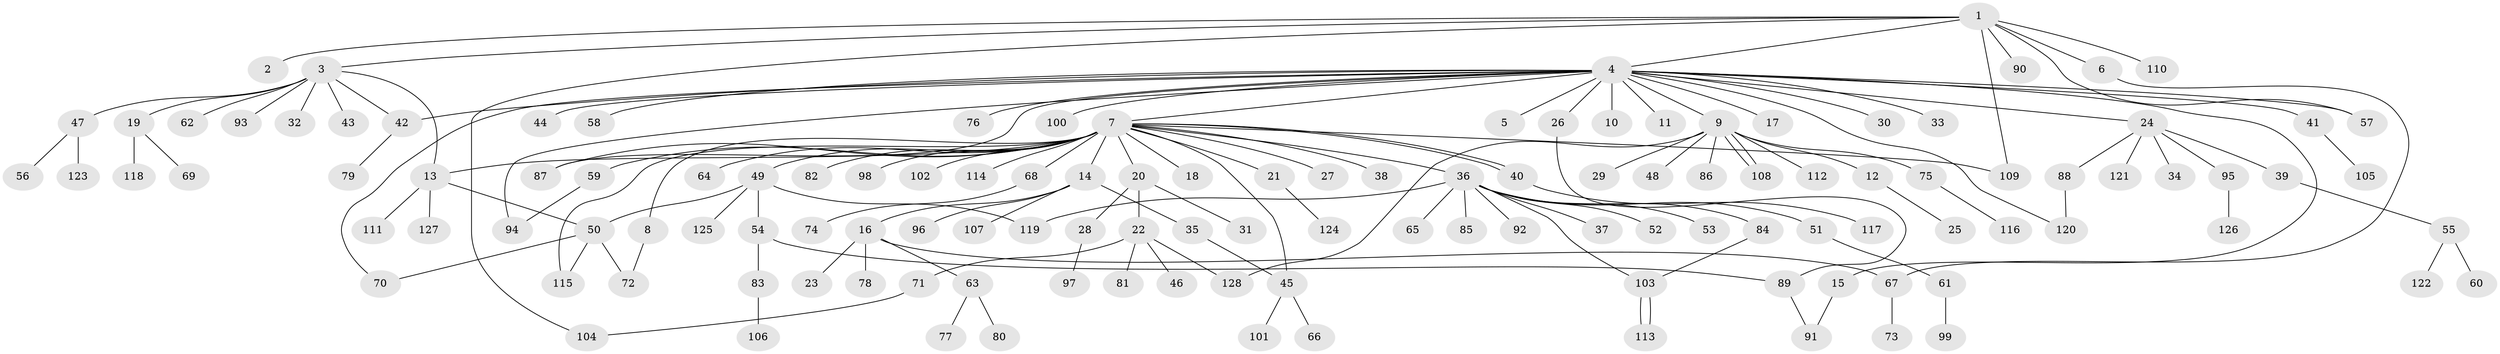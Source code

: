 // coarse degree distribution, {26: 0.0196078431372549, 2: 0.13725490196078433, 17: 0.0196078431372549, 1: 0.7058823529411765, 4: 0.058823529411764705, 5: 0.0196078431372549, 3: 0.0392156862745098}
// Generated by graph-tools (version 1.1) at 2025/18/03/04/25 18:18:12]
// undirected, 128 vertices, 149 edges
graph export_dot {
graph [start="1"]
  node [color=gray90,style=filled];
  1;
  2;
  3;
  4;
  5;
  6;
  7;
  8;
  9;
  10;
  11;
  12;
  13;
  14;
  15;
  16;
  17;
  18;
  19;
  20;
  21;
  22;
  23;
  24;
  25;
  26;
  27;
  28;
  29;
  30;
  31;
  32;
  33;
  34;
  35;
  36;
  37;
  38;
  39;
  40;
  41;
  42;
  43;
  44;
  45;
  46;
  47;
  48;
  49;
  50;
  51;
  52;
  53;
  54;
  55;
  56;
  57;
  58;
  59;
  60;
  61;
  62;
  63;
  64;
  65;
  66;
  67;
  68;
  69;
  70;
  71;
  72;
  73;
  74;
  75;
  76;
  77;
  78;
  79;
  80;
  81;
  82;
  83;
  84;
  85;
  86;
  87;
  88;
  89;
  90;
  91;
  92;
  93;
  94;
  95;
  96;
  97;
  98;
  99;
  100;
  101;
  102;
  103;
  104;
  105;
  106;
  107;
  108;
  109;
  110;
  111;
  112;
  113;
  114;
  115;
  116;
  117;
  118;
  119;
  120;
  121;
  122;
  123;
  124;
  125;
  126;
  127;
  128;
  1 -- 2;
  1 -- 3;
  1 -- 4;
  1 -- 6;
  1 -- 57;
  1 -- 90;
  1 -- 104;
  1 -- 109;
  1 -- 110;
  3 -- 13;
  3 -- 19;
  3 -- 32;
  3 -- 42;
  3 -- 43;
  3 -- 47;
  3 -- 62;
  3 -- 93;
  4 -- 5;
  4 -- 7;
  4 -- 9;
  4 -- 10;
  4 -- 11;
  4 -- 15;
  4 -- 17;
  4 -- 24;
  4 -- 26;
  4 -- 30;
  4 -- 33;
  4 -- 41;
  4 -- 42;
  4 -- 44;
  4 -- 57;
  4 -- 58;
  4 -- 70;
  4 -- 76;
  4 -- 87;
  4 -- 94;
  4 -- 100;
  4 -- 120;
  6 -- 67;
  7 -- 8;
  7 -- 13;
  7 -- 14;
  7 -- 18;
  7 -- 20;
  7 -- 21;
  7 -- 27;
  7 -- 36;
  7 -- 38;
  7 -- 40;
  7 -- 40;
  7 -- 45;
  7 -- 49;
  7 -- 59;
  7 -- 64;
  7 -- 68;
  7 -- 82;
  7 -- 87;
  7 -- 98;
  7 -- 102;
  7 -- 109;
  7 -- 114;
  7 -- 115;
  8 -- 72;
  9 -- 12;
  9 -- 29;
  9 -- 48;
  9 -- 75;
  9 -- 86;
  9 -- 108;
  9 -- 108;
  9 -- 112;
  9 -- 128;
  12 -- 25;
  13 -- 50;
  13 -- 111;
  13 -- 127;
  14 -- 16;
  14 -- 35;
  14 -- 96;
  14 -- 107;
  15 -- 91;
  16 -- 23;
  16 -- 63;
  16 -- 67;
  16 -- 78;
  19 -- 69;
  19 -- 118;
  20 -- 22;
  20 -- 28;
  20 -- 31;
  21 -- 124;
  22 -- 46;
  22 -- 71;
  22 -- 81;
  22 -- 128;
  24 -- 34;
  24 -- 39;
  24 -- 88;
  24 -- 95;
  24 -- 121;
  26 -- 89;
  28 -- 97;
  35 -- 45;
  36 -- 37;
  36 -- 51;
  36 -- 52;
  36 -- 53;
  36 -- 65;
  36 -- 84;
  36 -- 85;
  36 -- 92;
  36 -- 103;
  36 -- 119;
  39 -- 55;
  40 -- 117;
  41 -- 105;
  42 -- 79;
  45 -- 66;
  45 -- 101;
  47 -- 56;
  47 -- 123;
  49 -- 50;
  49 -- 54;
  49 -- 119;
  49 -- 125;
  50 -- 70;
  50 -- 72;
  50 -- 115;
  51 -- 61;
  54 -- 83;
  54 -- 89;
  55 -- 60;
  55 -- 122;
  59 -- 94;
  61 -- 99;
  63 -- 77;
  63 -- 80;
  67 -- 73;
  68 -- 74;
  71 -- 104;
  75 -- 116;
  83 -- 106;
  84 -- 103;
  88 -- 120;
  89 -- 91;
  95 -- 126;
  103 -- 113;
  103 -- 113;
}
